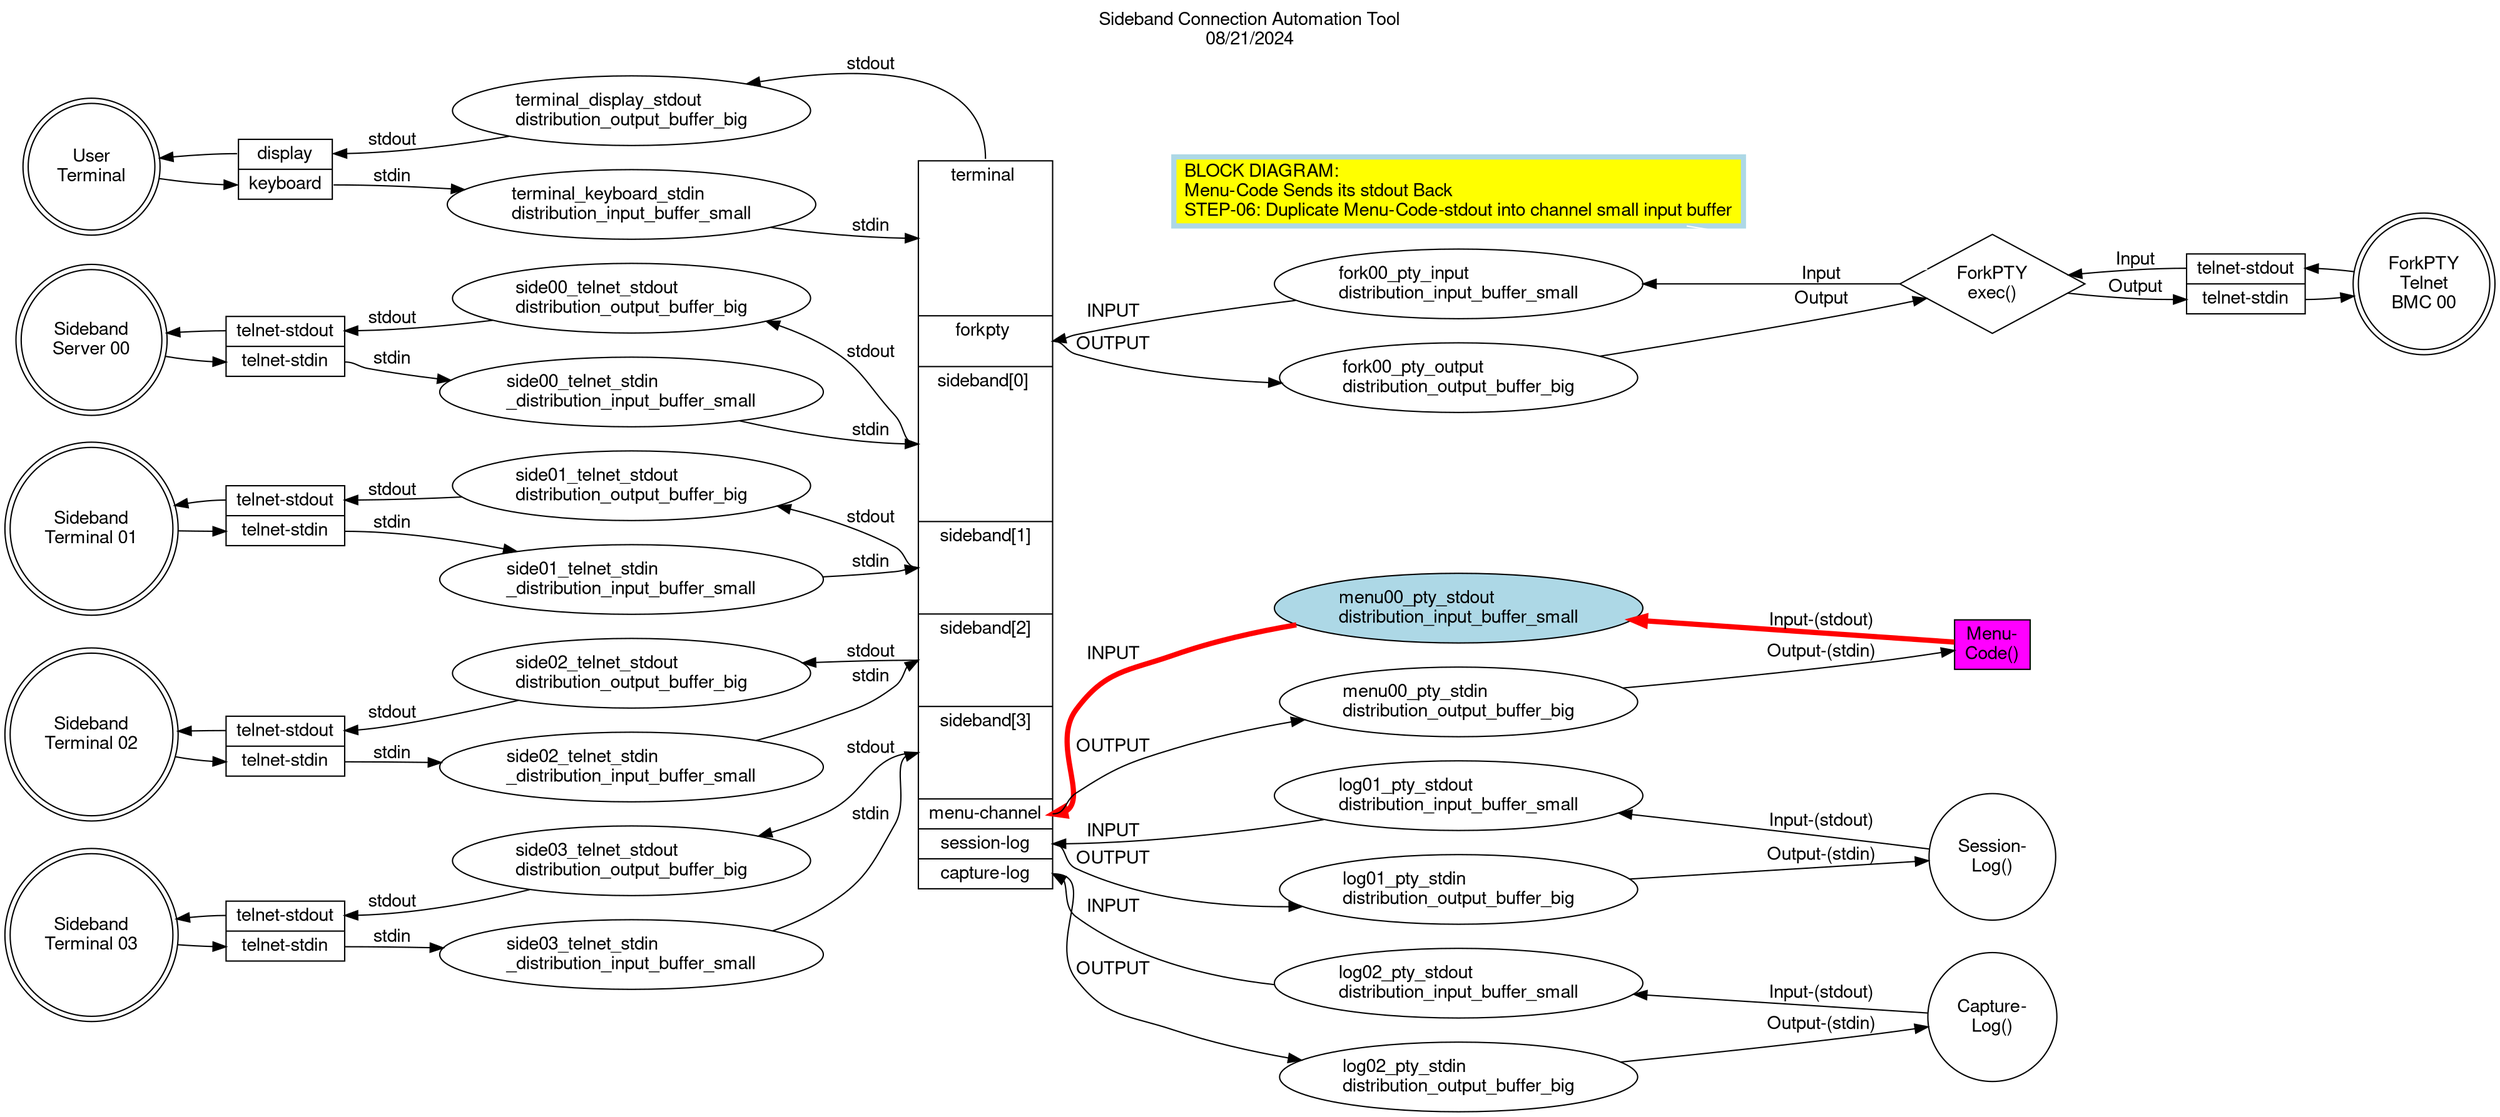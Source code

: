 
# https://graphviz.org/Gallery/directed/fsm.html
# https://graphviz.org/doc/info/command.html
# https://graphviz.org/doc/info/colors.html
# https://graphviz.org/doc/info/attrs.html

digraph sideband_connection_automation_tool {

	label = "Sideband Connection Automation Tool\n08/21/2024";
	labelloc = "t";

        fontname="Helvetica,Arial,sans-serif"
        node [fontname="Helvetica,Arial,sans-serif"]
        edge [fontname="Helvetica,Arial,sans-serif"]
        rankdir=LR;
	# splines="line"
        # node [shape = doublecircle]; 0 3 4 8;
        # node [shape = circle];
        node [shape = ellipse];

	connsat_dist_array [shape = "record" label = "<f0> terminal \n\n\n\n\n\n\n | <f1> forkpty \n\n | <f2> sideband[0] \n\n\n\n\n\n\n | <f3> sideband[1]\n\n\n\n | <f4> sideband[2]\n\n\n\n | <f5> sideband[3]\n\n\n\n | <f6> menu-channel | <f7> session-log | <f8> capture-log"];
		# connsat_dist_array [shape = "record" label = "<f0> terminal | <f1> forkpty | <f2> sideband[0] | <f3> sideband[1] | <f4> sideband[2] | <f5> sideband[3] | <f6> menu-channel | <f7> session-log | <f8> capture-log" style=filled fillcolor=orange];

	# connections_001.dot
	# label_node [shape = "box" label = "BASIC BLOCK\nDIAGRAM:" penwidth=4.0 color = "lightblue" style=filled fillcolor=yellow]

	# connections_002.dot
	# label_node [shape = "box" label = "BLOCK DIAGRAM:\lUser types keyboard in terminal/tmux\lSTEP-01: Receive KEYSTROKES into channel small input buffer" penwidth=4.0 color = "lightblue" style=filled fillcolor=yellow]

	# connections_003.dot
	# label_node [shape = "box" label = "BLOCK DIAGRAM:\lUser types keyboard in terminal/tmux\lSTEP-02: Duplicate KEYSTROKES into output channel's big output buffers\lLOCAL_ECHO_MODE" penwidth=4.0 color = "lightblue" style=filled fillcolor=yellow]

	# connections_004.dot
	# label_node [shape = "box" label = "BLOCK DIAGRAM:\lBMC Sends Output Back\lSTEP-03: Duplicate BMC-stdout into channel small input buffer" penwidth=4.0 color = "lightblue" style=filled fillcolor=yellow]

	# connections_005.dot
	# label_node [shape = "box" label = "BLOCK DIAGRAM:\lBMC Sends Output Back\lSTEP-04: Receive BMC-stdout into small channel buffer, then is duplicated to big buffers" penwidth=4.0 color = "lightblue" style=filled fillcolor=yellow]

	# connections_006.dot (connections_003.dot)
	# label_node [shape = "box" label = "BLOCK DIAGRAM:\lUser types keyboard in terminal/tmux\lSTEP-05: Duplicate KEYSTROKES into Menu-Code stdin channel's big output buffers\lLOCAL_ECHO_MODE" penwidth=4.0 color = "lightblue" style=filled fillcolor=yellow]

	# connections_007.dot (connections_004.dot)
	label_node [shape = "box" label = "BLOCK DIAGRAM:\lMenu-Code Sends its stdout Back\lSTEP-06: Duplicate Menu-Code-stdout into channel small input buffer" penwidth=4.0 color = "lightblue" style=filled fillcolor=yellow]

	# connections_008.dot (connections_005.dot)
	# label_node [shape = "box" label = "BLOCK DIAGRAM:\lMenu-Code Sends its stdout Back\lSTEP-07: Receive Menu-Code-stdout into small channel buffer, then is duplicated to big buffers" penwidth=4.0 color = "lightblue" style=filled fillcolor=yellow]

	label_node -> fork00exec [color = "white" ]

	term [shape = "doublecircle" label = "User\nTerminal"]
		# term [shape = "doublecircle" label = "User\nTerminal" style=filled fillcolor=magenta]
	term -> terminal:f0 [dir = back]
		# term -> terminal:f0 [dir = back penwidth=4.0 color = "red"]
	term -> terminal:f1 [penwidth=1.0 color = "black"]
		# term -> terminal:f1 [penwidth=4.0 color = "red"]


	terminal [shape = "record" label = "<f0> display | <f1> keyboard"]
		# terminal [shape = "record" label = "<f0> display | <f1> keyboard" style=filled fillcolor=orange]
				##terminal [shape = "record" label = "<f1> keyboard | <f0> display"]
					## # terminal [shape = "record" label = "<f1> keyboard | <f0> display" style=filled fillcolor=orange]
	terminal:f0 -> term_disp_bbuf [label = "stdout" dir = back]
		# terminal:f0 -> term_disp_bbuf [label = "stdout" dir = back penwidth=4.0 color = "red"]
	terminal:f1 -> term_key_sbuf [label = "stdin" penwidth=1.0 color = "black"]
		# terminal:f1 -> term_key_sbuf [label = "stdin" penwidth=4.0 color = "red"]

	term_key_sbuf [label = "terminal_keyboard_stdin\ldistribution_input_buffer_small"];
		# term_key_sbuf [label = "terminal_keyboard_stdin\ldistribution_input_buffer_small" style=filled fillcolor=lightblue ];
	term_disp_bbuf [label = "terminal_display_stdout\ldistribution_output_buffer_big"];
		# term_disp_bbuf [label = "terminal_display_stdout\ldistribution_output_buffer_big" style=filled fillcolor=orange];

	term_disp_bbuf -> connsat_dist_array:f0 [label = "stdout" dir = back]
		# term_disp_bbuf -> connsat_dist_array:f0 [label = "stdout" dir = back penwidth=4.0 color = "red"]
	term_key_sbuf -> connsat_dist_array:f0 [label = "stdin" penwidth=1.0 color = "black"]
		# term_key_sbuf -> connsat_dist_array:f0 [label = "stdin" penwidth=4.0 color = "red"]



	side00term [shape = "doublecircle" label = "Sideband\nServer 00"]
		# side00term [shape = "doublecircle" label = "Sideband\nServer 00" style=filled fillcolor=pink]
	side00term -> side00terminal:f0 [dir = back]
		# side00term -> side00terminal:f0 [dir = back penwidth=4.0 color = "red"]
	side00term -> side00terminal:f1 []
		# side00term -> side00terminal:f1 [penwidth=4.0 color = "red"]

	side00terminal [shape = "record" label = "<f0> telnet-stdout | <f1> telnet-stdin"]
		# side00terminal [shape = "record" label = "<f0> telnet-stdout | <f1> telnet-stdin" style=filled fillcolor=orange]
				##side00terminal [shape = "record" label = "<f1> telnet-stdin | <f0> telnet-stdout"]
					## # side00terminal [shape = "record" label = "<f1> telnet-stdin | <f0> telnet-stdout" style=filled fillcolor=orange]
	side00terminal:f0 -> side00term_disp_bbuf [label = "stdout" dir = back]
		# side00terminal:f0 -> side00term_disp_bbuf [label = "stdout" dir = back penwidth=4.0 color = "red"]
	side00terminal:f1 -> side00term_key_sbuf [label = "stdin"]
		# side00terminal:f1 -> side00term_key_sbuf [label = "stdin" penwidth=4.0 color = "red"]

	side00term_key_sbuf [label = "side00_telnet_stdin\l_distribution_input_buffer_small"];
		# side00term_key_sbuf [label = "side00_telnet_stdin\l_distribution_input_buffer_small" style=filled fillcolor=orange];
	side00term_disp_bbuf [label = "side00_telnet_stdout\ldistribution_output_buffer_big"];
		# side00term_disp_bbuf [label = "side00_telnet_stdout\ldistribution_output_buffer_big" style=filled fillcolor=orange];

	side00term_disp_bbuf -> connsat_dist_array:f2 [label = "stdout" dir = back]
		# side00term_disp_bbuf -> connsat_dist_array:f2 [label = "stdout" dir = back penwidth=4.0 color = "red"]
	side00term_key_sbuf -> connsat_dist_array:f2 [label = "stdin"]
		# side00term_key_sbuf -> connsat_dist_array:f2 [label = "stdin" penwidth=4.0 color = "red"]


	side01term [shape = "doublecircle" label = "Sideband\nTerminal 01"]
		# side01term [shape = "doublecircle" label = "Sideband\nTerminal 01" style=filled fillcolor=pink]
	side01term -> side01terminal:f0 [dir = back]
		# side01term -> side01terminal:f0 [dir = back penwidth=4.0 color = "red"]
	side01term -> side01terminal:f1 []
		# side01term -> side01terminal:f1 [penwidth=4.0 color = "red"]

	side01terminal [shape = "record" label = "<f0> telnet-stdout | <f1> telnet-stdin"]
		# side01terminal [shape = "record" label = "<f0> telnet-stdout | <f1> telnet-stdin" style=filled fillcolor=orange]
				##side01terminal [shape = "record" label = "<f1> telnet-stdin | <f0> telnet-stdout"]
					## # side01terminal [shape = "record" label = "<f1> telnet-stdin | <f0> telnet-stdout" style=filled fillcolor=orange]
	side01terminal:f0 -> side01term_disp_bbuf [label = "stdout" dir = back]
		# side01terminal:f0 -> side01term_disp_bbuf [label = "stdout" dir = back penwidth=4.0 color = "red"]
	side01terminal:f1 -> side01term_key_sbuf [label = "stdin"]
		# side01terminal:f1 -> side01term_key_sbuf [label = "stdin" penwidth=4.0 color = "red"]

	side01term_key_sbuf [label = "side01_telnet_stdin\l_distribution_input_buffer_small"];
		# side01term_key_sbuf [label = "side01_telnet_stdin\l_distribution_input_buffer_small" style=filled fillcolor=orange];
	side01term_disp_bbuf [label = "side01_telnet_stdout\ldistribution_output_buffer_big"];
		# side01term_disp_bbuf [label = "side01_telnet_stdout\ldistribution_output_buffer_big" style=filled fillcolor=orange];

	side01term_disp_bbuf -> connsat_dist_array:f3 [label = "stdout" dir = back]
		# side01term_disp_bbuf -> connsat_dist_array:f3 [label = "stdout" dir = back penwidth=4.0 color = "red"]
	side01term_key_sbuf -> connsat_dist_array:f3 [label = "stdin"]
		# side01term_key_sbuf -> connsat_dist_array:f3 [label = "stdin" penwidth=4.0 color = "red"]


	side02term [shape = "doublecircle" label = "Sideband\nTerminal 02"]
		# side02term [shape = "doublecircle" label = "Sideband\nTerminal 02" style=filled fillcolor=pink]
	side02term -> side02terminal:f0 [dir = back]
		# side02term -> side02terminal:f0 [dir = back penwidth=4.0 color = "red"]
	side02term -> side02terminal:f1 []
		# side02term -> side02terminal:f1 [penwidth=4.0 color = "red"]

	side02terminal [shape = "record" label = "<f0> telnet-stdout | <f1> telnet-stdin"]
		# side02terminal [shape = "record" label = "<f0> telnet-stdout | <f1> telnet-stdin" style=filled fillcolor=orange]
				##side02terminal [shape = "record" label = "<f1> telnet-stdin | <f0> telnet-stdout"]
					## # side02terminal [shape = "record" label = "<f1> telnet-stdin | <f0> telnet-stdout" style=filled fillcolor=orange]
	side02terminal:f0 -> side02term_disp_bbuf [label = "stdout" dir = back]
		# side02terminal:f0 -> side02term_disp_bbuf [label = "stdout" dir = back penwidth=4.0 color = "red"]
	side02terminal:f1 -> side02term_key_sbuf [label = "stdin"]
		# side02terminal:f1 -> side02term_key_sbuf [label = "stdin" penwidth=4.0 color = "red"]

	side02term_key_sbuf [label = "side02_telnet_stdin\l_distribution_input_buffer_small"];
		# side02term_key_sbuf [label = "side02_telnet_stdin\l_distribution_input_buffer_small" penwidth=4.0 color = "red"];
	side02term_disp_bbuf [label = "side02_telnet_stdout\ldistribution_output_buffer_big"];
		# side02term_disp_bbuf [label = "side02_telnet_stdout\ldistribution_output_buffer_big" style=filled fillcolor=orange];

	side02term_disp_bbuf -> connsat_dist_array:f4 [label = "stdout" dir = back]
		# side02term_disp_bbuf -> connsat_dist_array:f4 [label = "stdout" dir = back penwidth=4.0 color = "red"]
	side02term_key_sbuf -> connsat_dist_array:f4 [label = "stdin"]
		# side02term_key_sbuf -> connsat_dist_array:f4 [label = "stdin" penwidth=4.0 color = "red"]


	side03term [shape = "doublecircle" label = "Sideband\nTerminal 03"]
		# side03term [shape = "doublecircle" label = "Sideband\nTerminal 03" style=filled fillcolor=pink]
	side03term -> side03terminal:f0 [dir = back]
		# side03term -> side03terminal:f0 [dir = back penwidth=4.0 color = "red"]
	side03term -> side03terminal:f1 []
		# side03term -> side03terminal:f1 [penwidth=4.0 color = "red"]

	side03terminal [shape = "record" label = "<f0> telnet-stdout | <f1> telnet-stdin"]
		# side03terminal [shape = "record" label = "<f0> telnet-stdout | <f1> telnet-stdin" style=filled fillcolor=orange]
				##side03terminal [shape = "record" label = "<f1> telnet-stdin | <f0> telnet-stdout"]
					## # side03terminal [shape = "record" label = "<f1> telnet-stdin | <f0> telnet-stdout" style=filled fillcolor=orange]
	side03terminal:f0 -> side03term_disp_bbuf [label = "stdout" dir = back]
		# side03terminal:f0 -> side03term_disp_bbuf [label = "stdout" dir = back penwidth=4.0 color = "red"]
	side03terminal:f1 -> side03term_key_sbuf [label = "stdin"]
		# side03terminal:f1 -> side03term_key_sbuf [label = "stdin" penwidth=4.0 color = "red"]

	side03term_key_sbuf [label = "side03_telnet_stdin\l_distribution_input_buffer_small"];
		# side03term_key_sbuf [label = "side03_telnet_stdin\l_distribution_input_buffer_small" penwidth=4.0 color = "red"];
	side03term_disp_bbuf [label = "side03_telnet_stdout\ldistribution_output_buffer_big"];
		# side03term_disp_bbuf [label = "side03_telnet_stdout\ldistribution_output_buffer_big" style=filled fillcolor=orange];

	side03term_disp_bbuf -> connsat_dist_array:f5 [label = "stdout" dir = back]
		# side03term_disp_bbuf -> connsat_dist_array:f5 [label = "stdout" dir = back penwidth=4.0 color = "red"]
	side03term_key_sbuf -> connsat_dist_array:f5 [label = "stdin"]
		# side03term_key_sbuf -> connsat_dist_array:f5 [label = "stdin" penwidth=4.0 color = "red"]



	fork00term [shape = "doublecircle" label = "ForkPTY\nTelnet\nBMC 00"]
		# fork00term [shape = "doublecircle" label = "ForkPTY\nTelnet\nBMC 00" style=filled fillcolor=magenta]
	fork00exec [shape = "diamond" label = "ForkPTY\nexec()"]
		# fork00exec [shape = "diamond" label = "ForkPTY\nexec()" style=filled fillcolor=orange]

	fork00terminal:f0 -> fork00term [dir = back]
		# fork00terminal:f0 -> fork00term [dir = back penwidth=4.0 color = "red"]
	fork00terminal:f1 -> fork00term []
		# fork00terminal:f1 -> fork00term [penwidth=4.0 color = "red"]

	fork00terminal [shape = "record" label = "<f0> telnet-stdout | <f1> telnet-stdin"]
		# fork00terminal [shape = "record" label = "<f0> telnet-stdout | <f1> telnet-stdin" style=filled fillcolor=orange]

	fork00exec -> fork00terminal:f0 [label = "Input" dir = back]
		# fork00exec -> fork00terminal:f0 [label = "Input" dir = back penwidth=4.0 color = "red"]
	fork00exec -> fork00terminal:f1 [label = "Output"]
		# fork00exec -> fork00terminal:f1 [label = "Output" penwidth=4.0 color = "red"]

	fork00term_disp_bbuf [label = "fork00_pty_input\ldistribution_input_buffer_small"];
		# fork00term_disp_bbuf [label = "fork00_pty_input\ldistribution_input_buffer_small" style=filled fillcolor=orange];
		# fork00term_disp_bbuf [label = "fork00_pty_input\ldistribution_input_buffer_small" style=filled fillcolor=lightblue];
	fork00term_key_sbuf [label = "fork00_pty_output\ldistribution_output_buffer_big"];
		# fork00term_key_sbuf [label = "fork00_pty_output\ldistribution_output_buffer_big" style=filled fillcolor=orange];

	connsat_dist_array:f1 -> fork00term_disp_bbuf[label = "INPUT" dir = back color = "black" penwidth=1.0]
		# connsat_dist_array:f1 -> fork00term_disp_bbuf[label = "INPUT" dir = back color = "red" penwidth=4.0]
	connsat_dist_array:f1 -> fork00term_key_sbuf [label = "OUTPUT"]
		# connsat_dist_array:f1 -> fork00term_key_sbuf [label = "OUTPUT" penwidth=4.0 color = "red"]

	fork00term_disp_bbuf -> fork00exec [label = "Input" dir = back]
		# fork00term_disp_bbuf -> fork00exec [label = "Input" dir = back penwidth=4.0 color = "red"]
	fork00term_key_sbuf -> fork00exec [label = "Output"]
		# fork00term_key_sbuf -> fork00exec [label = "Output" penwidth=4.0 color = "red"]



	# menu00exec [shape = "box" label = "Menu-\nCode()"]
		# menu00exec [shape = "box" label = "Menu-\nCode()" style=filled fillcolor=orange]
		menu00exec [shape = "box" label = "Menu-\nCode()" style=filled fillcolor=magenta]

	# menu00term_disp_bbuf [label = "menu00_pty_stdout\ldistribution_input_buffer_small"];
		# menu00term_disp_bbuf [label = "menu00_pty_stdout\ldistribution_input_buffer_small" style=filled fillcolor=orange];
		menu00term_disp_bbuf [label = "menu00_pty_stdout\ldistribution_input_buffer_small" style=filled fillcolor=lightblue];
	menu00term_key_sbuf [label = "menu00_pty_stdin\ldistribution_output_buffer_big"];
		# menu00term_key_sbuf [label = "menu00_pty_stdin\ldistribution_output_buffer_big" style=filled fillcolor=orange];

	# connsat_dist_array:f6 -> menu00term_disp_bbuf[label = "INPUT" dir = back color = "black" penwidth=1.0]
		connsat_dist_array:f6 -> menu00term_disp_bbuf[label = "INPUT" dir = back color = "red" penwidth=4.0]
	connsat_dist_array:f6 -> menu00term_key_sbuf [label = "OUTPUT"]
		# connsat_dist_array:f6 -> menu00term_key_sbuf [label = "OUTPUT" penwidth=4.0 color = "red"]

	# menu00term_disp_bbuf -> menu00exec [label = "Input-(stdout)" dir = back]
		menu00term_disp_bbuf -> menu00exec [label = "Input-(stdout)" dir = back penwidth=4.0 color = "red"]
	menu00term_key_sbuf -> menu00exec [label = "Output-(stdin)"]
		# menu00term_key_sbuf -> menu00exec [label = "Output-(stdin)" penwidth=4.0 color = "red"]


	log01exec [shape = "circle" label = "Session-\nLog()"]
		# log01exec [shape = "circle" label = "Session-\nLog()" style=filled fillcolor=orange]
		# log01exec [shape = "circle" label = "Session-\nLog()" style=filled fillcolor=magenta]

	log01term_disp_bbuf [label = "log01_pty_stdout\ldistribution_input_buffer_small"];
		# log01term_disp_bbuf [label = "log01_pty_stdout\ldistribution_input_buffer_small" style=filled fillcolor=orange];
	log01term_key_sbuf [label = "log01_pty_stdin\ldistribution_output_buffer_big"];
		# log01term_key_sbuf [label = "log01_pty_stdin\ldistribution_output_buffer_big" style=filled fillcolor=orange];

	connsat_dist_array:f7 -> log01term_disp_bbuf[label = "INPUT" dir = back color = "black" penwidth=1.0]
		# connsat_dist_array:f7 -> log01term_disp_bbuf[label = "INPUT" dir = back color = "red" penwidth=4.0]
	connsat_dist_array:f7 -> log01term_key_sbuf [label = "OUTPUT"]
		# connsat_dist_array:f7 -> log01term_key_sbuf [label = "OUTPUT" penwidth=4.0 color = "red"]

	log01term_disp_bbuf -> log01exec [label = "Input-(stdout)" dir = back]
		# log01term_disp_bbuf -> log01exec [label = "Input-(stdout)" dir = back penwidth=4.0 color = "red"]
	log01term_key_sbuf -> log01exec [label = "Output-(stdin)"]
		# log01term_key_sbuf -> log01exec [label = "Output-(stdin)" penwidth=4.0 color = "red"]


	log02exec [shape = "circle" label = "Capture-\nLog()"]
		# log02exec [shape = "circle" label = "Capture-\nLog()" style=filled fillcolor=orange]
		# log02exec [shape = "circle" label = "Capture-\nLog()" style=filled fillcolor=magenta]

	log02term_disp_bbuf [label = "log02_pty_stdout\ldistribution_input_buffer_small"];
		# log02term_disp_bbuf [label = "log02_pty_stdout\ldistribution_input_buffer_small" style=filled fillcolor=orange];
	log02term_key_sbuf [label = "log02_pty_stdin\ldistribution_output_buffer_big"];
		# log02term_key_sbuf [label = "log02_pty_stdin\ldistribution_output_buffer_big" style=filled fillcolor=orange];

	connsat_dist_array:f8 -> log02term_disp_bbuf[label = "INPUT" dir = back color = "black" penwidth=1.0]
		# connsat_dist_array:f6 -> log02term_disp_bbuf[label = "INPUT" dir = back color = "red" penwidth=4.0]
	connsat_dist_array:f8 -> log02term_key_sbuf [label = "OUTPUT"]
		# connsat_dist_array:f6 -> log02term_key_sbuf [label = "OUTPUT" penwidth=4.0 color = "red"]

	log02term_disp_bbuf -> log02exec [label = "Input-(stdout)" dir = back]
		# log02term_disp_bbuf -> log02exec [label = "Input-(stdout)" dir = back penwidth=4.0 color = "red"]
	log02term_key_sbuf -> log02exec [label = "Output-(stdin)"]
		# log02term_key_sbuf -> log02exec [label = "Output-(stdin)" penwidth=4.0 color = "red"]
}

